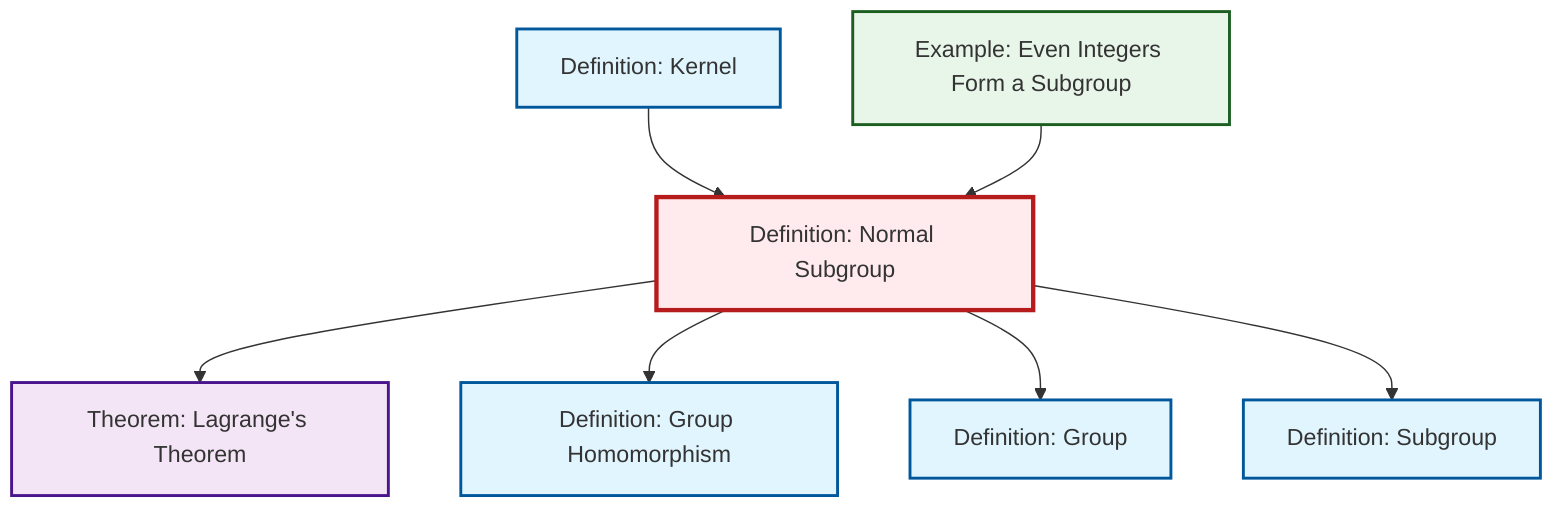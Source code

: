 graph TD
    classDef definition fill:#e1f5fe,stroke:#01579b,stroke-width:2px
    classDef theorem fill:#f3e5f5,stroke:#4a148c,stroke-width:2px
    classDef axiom fill:#fff3e0,stroke:#e65100,stroke-width:2px
    classDef example fill:#e8f5e9,stroke:#1b5e20,stroke-width:2px
    classDef current fill:#ffebee,stroke:#b71c1c,stroke-width:3px
    thm-lagrange["Theorem: Lagrange's Theorem"]:::theorem
    def-subgroup["Definition: Subgroup"]:::definition
    def-kernel["Definition: Kernel"]:::definition
    ex-even-integers-subgroup["Example: Even Integers Form a Subgroup"]:::example
    def-group["Definition: Group"]:::definition
    def-normal-subgroup["Definition: Normal Subgroup"]:::definition
    def-homomorphism["Definition: Group Homomorphism"]:::definition
    def-normal-subgroup --> thm-lagrange
    def-kernel --> def-normal-subgroup
    def-normal-subgroup --> def-homomorphism
    def-normal-subgroup --> def-group
    ex-even-integers-subgroup --> def-normal-subgroup
    def-normal-subgroup --> def-subgroup
    class def-normal-subgroup current